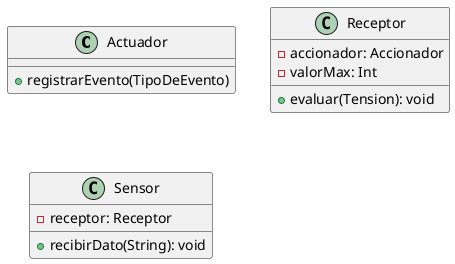 @startuml broker

class Actuador{
    + registrarEvento(TipoDeEvento)
}

class Receptor{
    - accionador: Accionador
    - valorMax: Int
    + evaluar(Tension): void
}

class Sensor{
    - receptor: Receptor
    + recibirDato(String): void
}



@enduml